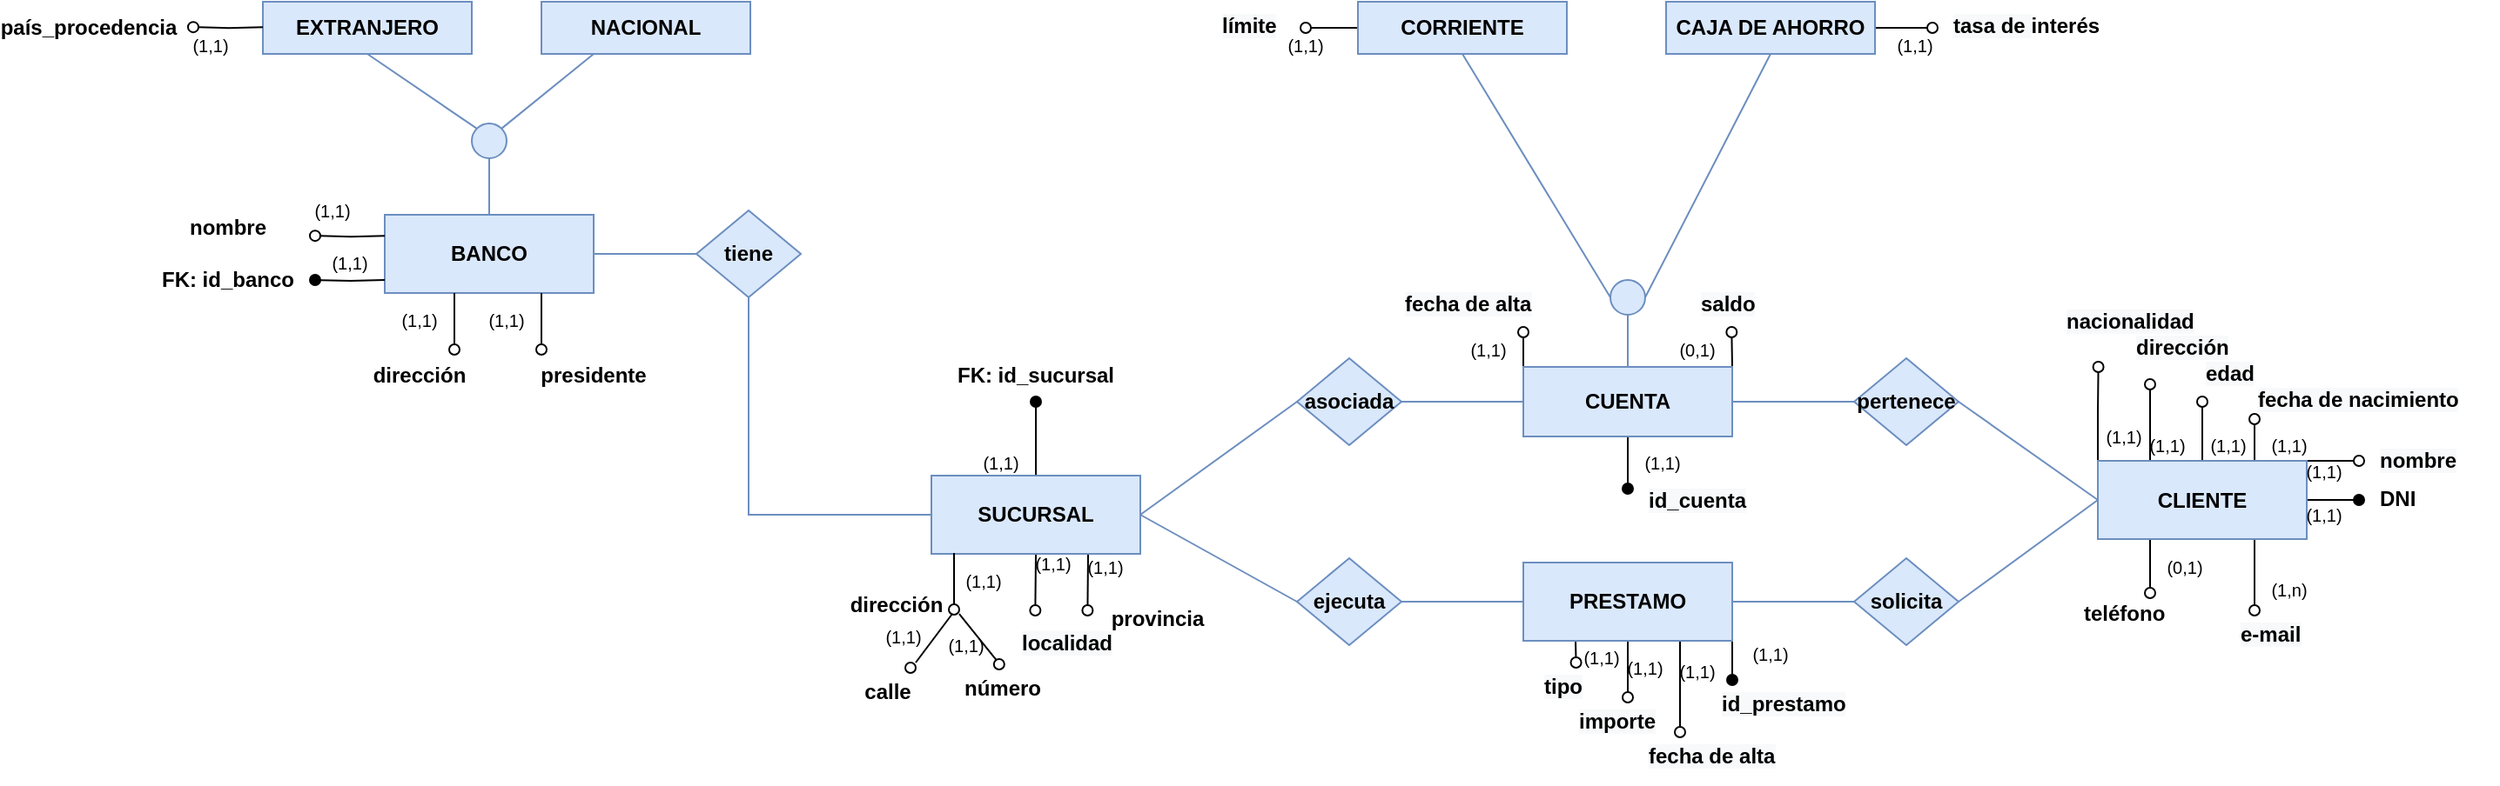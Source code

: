 <mxfile version="14.5.1" type="device"><diagram id="UfSAfStpVWaEOD5opw8B" name="Page-1"><mxGraphModel dx="2249" dy="822" grid="1" gridSize="10" guides="1" tooltips="1" connect="1" arrows="1" fold="1" page="1" pageScale="1" pageWidth="827" pageHeight="1169" math="0" shadow="0"><root><mxCell id="0"/><mxCell id="1" parent="0"/><mxCell id="qFgy7jbxZE0V923bIctI-115" style="edgeStyle=orthogonalEdgeStyle;rounded=0;orthogonalLoop=1;jettySize=auto;html=1;startArrow=none;startFill=0;endArrow=oval;endFill=1;" parent="1" source="qFgy7jbxZE0V923bIctI-2" edge="1"><mxGeometry relative="1" as="geometry"><mxPoint x="1220" y="576.5" as="targetPoint"/></mxGeometry></mxCell><mxCell id="qFgy7jbxZE0V923bIctI-117" style="edgeStyle=orthogonalEdgeStyle;rounded=0;orthogonalLoop=1;jettySize=auto;html=1;exitX=1;exitY=0;exitDx=0;exitDy=0;startArrow=none;startFill=0;endArrow=oval;endFill=0;" parent="1" source="qFgy7jbxZE0V923bIctI-2" edge="1"><mxGeometry relative="1" as="geometry"><mxPoint x="1220" y="554.143" as="targetPoint"/></mxGeometry></mxCell><mxCell id="qFgy7jbxZE0V923bIctI-119" style="edgeStyle=orthogonalEdgeStyle;rounded=0;orthogonalLoop=1;jettySize=auto;html=1;exitX=0.75;exitY=0;exitDx=0;exitDy=0;startArrow=none;startFill=0;endArrow=oval;endFill=0;" parent="1" source="qFgy7jbxZE0V923bIctI-2" edge="1"><mxGeometry relative="1" as="geometry"><mxPoint x="1160" y="530" as="targetPoint"/></mxGeometry></mxCell><mxCell id="qFgy7jbxZE0V923bIctI-120" style="edgeStyle=orthogonalEdgeStyle;rounded=0;orthogonalLoop=1;jettySize=auto;html=1;startArrow=none;startFill=0;endArrow=oval;endFill=0;" parent="1" source="qFgy7jbxZE0V923bIctI-2" edge="1"><mxGeometry relative="1" as="geometry"><mxPoint x="1130" y="520" as="targetPoint"/></mxGeometry></mxCell><mxCell id="qFgy7jbxZE0V923bIctI-121" style="edgeStyle=orthogonalEdgeStyle;rounded=0;orthogonalLoop=1;jettySize=auto;html=1;exitX=0.25;exitY=0;exitDx=0;exitDy=0;startArrow=none;startFill=0;endArrow=oval;endFill=0;" parent="1" source="qFgy7jbxZE0V923bIctI-2" edge="1"><mxGeometry relative="1" as="geometry"><mxPoint x="1100" y="510" as="targetPoint"/></mxGeometry></mxCell><mxCell id="qFgy7jbxZE0V923bIctI-122" style="edgeStyle=orthogonalEdgeStyle;rounded=0;orthogonalLoop=1;jettySize=auto;html=1;exitX=0;exitY=0;exitDx=0;exitDy=0;startArrow=none;startFill=0;endArrow=oval;endFill=0;" parent="1" source="qFgy7jbxZE0V923bIctI-2" edge="1"><mxGeometry relative="1" as="geometry"><mxPoint x="1070.286" y="500" as="targetPoint"/></mxGeometry></mxCell><mxCell id="qFgy7jbxZE0V923bIctI-123" style="edgeStyle=orthogonalEdgeStyle;rounded=0;orthogonalLoop=1;jettySize=auto;html=1;exitX=0.25;exitY=1;exitDx=0;exitDy=0;startArrow=none;startFill=0;endArrow=oval;endFill=0;" parent="1" source="qFgy7jbxZE0V923bIctI-2" edge="1"><mxGeometry relative="1" as="geometry"><mxPoint x="1100" y="630" as="targetPoint"/></mxGeometry></mxCell><mxCell id="qFgy7jbxZE0V923bIctI-129" style="edgeStyle=orthogonalEdgeStyle;rounded=0;orthogonalLoop=1;jettySize=auto;html=1;exitX=0.75;exitY=1;exitDx=0;exitDy=0;startArrow=none;startFill=0;endArrow=oval;endFill=0;" parent="1" source="qFgy7jbxZE0V923bIctI-2" edge="1"><mxGeometry relative="1" as="geometry"><mxPoint x="1160" y="640" as="targetPoint"/></mxGeometry></mxCell><mxCell id="qFgy7jbxZE0V923bIctI-2" value="CLIENTE" style="rounded=0;whiteSpace=wrap;html=1;fillColor=#dae8fc;strokeColor=#6c8ebf;fontStyle=1" parent="1" vertex="1"><mxGeometry x="1070" y="554" width="120" height="45" as="geometry"/></mxCell><mxCell id="qFgy7jbxZE0V923bIctI-19" style="edgeStyle=orthogonalEdgeStyle;rounded=0;orthogonalLoop=1;jettySize=auto;html=1;entryX=0;entryY=0.5;entryDx=0;entryDy=0;endArrow=none;endFill=0;fillColor=#dae8fc;strokeColor=#6c8ebf;fontStyle=1" parent="1" source="qFgy7jbxZE0V923bIctI-3" target="qFgy7jbxZE0V923bIctI-8" edge="1"><mxGeometry relative="1" as="geometry"/></mxCell><mxCell id="qFgy7jbxZE0V923bIctI-92" style="edgeStyle=orthogonalEdgeStyle;rounded=0;orthogonalLoop=1;jettySize=auto;html=1;startArrow=none;startFill=0;endArrow=oval;endFill=1;" parent="1" source="qFgy7jbxZE0V923bIctI-3" edge="1"><mxGeometry relative="1" as="geometry"><mxPoint x="800" y="570" as="targetPoint"/></mxGeometry></mxCell><mxCell id="qFgy7jbxZE0V923bIctI-95" style="edgeStyle=orthogonalEdgeStyle;rounded=0;orthogonalLoop=1;jettySize=auto;html=1;exitX=0;exitY=0;exitDx=0;exitDy=0;startArrow=none;startFill=0;endArrow=oval;endFill=0;" parent="1" source="qFgy7jbxZE0V923bIctI-3" edge="1"><mxGeometry relative="1" as="geometry"><mxPoint x="740" y="480" as="targetPoint"/></mxGeometry></mxCell><mxCell id="qFgy7jbxZE0V923bIctI-96" style="edgeStyle=orthogonalEdgeStyle;rounded=0;orthogonalLoop=1;jettySize=auto;html=1;exitX=1;exitY=0;exitDx=0;exitDy=0;startArrow=none;startFill=0;endArrow=oval;endFill=0;" parent="1" source="qFgy7jbxZE0V923bIctI-3" edge="1"><mxGeometry relative="1" as="geometry"><mxPoint x="859.667" y="480" as="targetPoint"/></mxGeometry></mxCell><mxCell id="qFgy7jbxZE0V923bIctI-3" value="CUENTA" style="rounded=0;whiteSpace=wrap;html=1;fillColor=#dae8fc;strokeColor=#6c8ebf;fontStyle=1" parent="1" vertex="1"><mxGeometry x="740" y="500" width="120" height="40" as="geometry"/></mxCell><mxCell id="qFgy7jbxZE0V923bIctI-21" style="edgeStyle=orthogonalEdgeStyle;rounded=0;orthogonalLoop=1;jettySize=auto;html=1;entryX=0;entryY=0.5;entryDx=0;entryDy=0;endArrow=none;endFill=0;fillColor=#dae8fc;strokeColor=#6c8ebf;fontStyle=1" parent="1" source="qFgy7jbxZE0V923bIctI-4" target="qFgy7jbxZE0V923bIctI-11" edge="1"><mxGeometry relative="1" as="geometry"/></mxCell><mxCell id="qFgy7jbxZE0V923bIctI-107" style="edgeStyle=orthogonalEdgeStyle;rounded=0;orthogonalLoop=1;jettySize=auto;html=1;startArrow=none;startFill=0;endArrow=oval;endFill=0;" parent="1" source="qFgy7jbxZE0V923bIctI-4" edge="1"><mxGeometry relative="1" as="geometry"><mxPoint x="800" y="690" as="targetPoint"/></mxGeometry></mxCell><mxCell id="qFgy7jbxZE0V923bIctI-108" style="edgeStyle=orthogonalEdgeStyle;rounded=0;orthogonalLoop=1;jettySize=auto;html=1;exitX=0.75;exitY=1;exitDx=0;exitDy=0;startArrow=none;startFill=0;endArrow=oval;endFill=0;" parent="1" source="qFgy7jbxZE0V923bIctI-4" edge="1"><mxGeometry relative="1" as="geometry"><mxPoint x="830" y="710" as="targetPoint"/></mxGeometry></mxCell><mxCell id="qFgy7jbxZE0V923bIctI-109" style="edgeStyle=orthogonalEdgeStyle;rounded=0;orthogonalLoop=1;jettySize=auto;html=1;exitX=0.25;exitY=1;exitDx=0;exitDy=0;startArrow=none;startFill=0;endArrow=oval;endFill=0;" parent="1" source="qFgy7jbxZE0V923bIctI-4" edge="1"><mxGeometry relative="1" as="geometry"><mxPoint x="770.286" y="670" as="targetPoint"/></mxGeometry></mxCell><mxCell id="qFgy7jbxZE0V923bIctI-113" style="edgeStyle=orthogonalEdgeStyle;rounded=0;orthogonalLoop=1;jettySize=auto;html=1;exitX=1;exitY=1;exitDx=0;exitDy=0;startArrow=none;startFill=0;endArrow=oval;endFill=1;" parent="1" source="qFgy7jbxZE0V923bIctI-4" edge="1"><mxGeometry relative="1" as="geometry"><mxPoint x="860" y="680" as="targetPoint"/></mxGeometry></mxCell><mxCell id="qFgy7jbxZE0V923bIctI-4" value="PRESTAMO" style="rounded=0;whiteSpace=wrap;html=1;fillColor=#dae8fc;strokeColor=#6c8ebf;fontStyle=1" parent="1" vertex="1"><mxGeometry x="740" y="612.5" width="120" height="45" as="geometry"/></mxCell><mxCell id="qFgy7jbxZE0V923bIctI-72" style="edgeStyle=orthogonalEdgeStyle;rounded=0;orthogonalLoop=1;jettySize=auto;html=1;startArrow=none;startFill=0;endArrow=oval;endFill=1;fontStyle=1" parent="1" source="qFgy7jbxZE0V923bIctI-5" edge="1"><mxGeometry relative="1" as="geometry"><mxPoint x="460" y="520" as="targetPoint"/></mxGeometry></mxCell><mxCell id="qFgy7jbxZE0V923bIctI-97" style="edgeStyle=orthogonalEdgeStyle;rounded=0;orthogonalLoop=1;jettySize=auto;html=1;exitX=0.75;exitY=1;exitDx=0;exitDy=0;entryX=0.097;entryY=0.333;entryDx=0;entryDy=0;entryPerimeter=0;startArrow=none;startFill=0;endArrow=oval;endFill=0;" parent="1" source="qFgy7jbxZE0V923bIctI-5" target="qFgy7jbxZE0V923bIctI-86" edge="1"><mxGeometry relative="1" as="geometry"/></mxCell><mxCell id="qFgy7jbxZE0V923bIctI-98" style="edgeStyle=orthogonalEdgeStyle;rounded=0;orthogonalLoop=1;jettySize=auto;html=1;exitX=0.5;exitY=1;exitDx=0;exitDy=0;startArrow=none;startFill=0;endArrow=oval;endFill=0;" parent="1" source="qFgy7jbxZE0V923bIctI-5" edge="1"><mxGeometry relative="1" as="geometry"><mxPoint x="459.667" y="640" as="targetPoint"/></mxGeometry></mxCell><mxCell id="qFgy7jbxZE0V923bIctI-5" value="SUCURSAL" style="rounded=0;whiteSpace=wrap;html=1;fillColor=#dae8fc;strokeColor=#6c8ebf;fontStyle=1" parent="1" vertex="1"><mxGeometry x="400" y="562.5" width="120" height="45" as="geometry"/></mxCell><mxCell id="qFgy7jbxZE0V923bIctI-41" style="edgeStyle=orthogonalEdgeStyle;rounded=0;orthogonalLoop=1;jettySize=auto;html=1;entryX=0;entryY=0.5;entryDx=0;entryDy=0;endArrow=none;endFill=0;fillColor=#dae8fc;strokeColor=#6c8ebf;fontStyle=1" parent="1" source="qFgy7jbxZE0V923bIctI-6" target="qFgy7jbxZE0V923bIctI-7" edge="1"><mxGeometry relative="1" as="geometry"><mxPoint x="281" y="745" as="targetPoint"/></mxGeometry></mxCell><mxCell id="qFgy7jbxZE0V923bIctI-6" value="BANCO" style="rounded=0;whiteSpace=wrap;html=1;fillColor=#dae8fc;strokeColor=#6c8ebf;fontStyle=1" parent="1" vertex="1"><mxGeometry x="86" y="412.5" width="120" height="45" as="geometry"/></mxCell><mxCell id="qFgy7jbxZE0V923bIctI-14" style="edgeStyle=orthogonalEdgeStyle;rounded=0;orthogonalLoop=1;jettySize=auto;html=1;entryX=0;entryY=0.5;entryDx=0;entryDy=0;endArrow=none;endFill=0;fillColor=#dae8fc;strokeColor=#6c8ebf;fontStyle=1;exitX=0.5;exitY=1;exitDx=0;exitDy=0;" parent="1" source="qFgy7jbxZE0V923bIctI-7" target="qFgy7jbxZE0V923bIctI-5" edge="1"><mxGeometry relative="1" as="geometry"/></mxCell><mxCell id="qFgy7jbxZE0V923bIctI-7" value="tiene" style="rhombus;whiteSpace=wrap;html=1;fillColor=#dae8fc;strokeColor=#6c8ebf;fontStyle=1" parent="1" vertex="1"><mxGeometry x="265" y="410" width="60" height="50" as="geometry"/></mxCell><mxCell id="qFgy7jbxZE0V923bIctI-8" value="pertenece" style="rhombus;whiteSpace=wrap;html=1;fillColor=#dae8fc;strokeColor=#6c8ebf;fontStyle=1" parent="1" vertex="1"><mxGeometry x="930" y="495" width="60" height="50" as="geometry"/></mxCell><mxCell id="qFgy7jbxZE0V923bIctI-18" style="edgeStyle=orthogonalEdgeStyle;rounded=0;orthogonalLoop=1;jettySize=auto;html=1;entryX=0;entryY=0.5;entryDx=0;entryDy=0;endArrow=none;endFill=0;fillColor=#dae8fc;strokeColor=#6c8ebf;fontStyle=1" parent="1" source="qFgy7jbxZE0V923bIctI-9" target="qFgy7jbxZE0V923bIctI-4" edge="1"><mxGeometry relative="1" as="geometry"/></mxCell><mxCell id="qFgy7jbxZE0V923bIctI-9" value="ejecuta" style="rhombus;whiteSpace=wrap;html=1;fillColor=#dae8fc;strokeColor=#6c8ebf;fontStyle=1" parent="1" vertex="1"><mxGeometry x="610" y="610" width="60" height="50" as="geometry"/></mxCell><mxCell id="qFgy7jbxZE0V923bIctI-17" style="edgeStyle=orthogonalEdgeStyle;rounded=0;orthogonalLoop=1;jettySize=auto;html=1;entryX=0;entryY=0.5;entryDx=0;entryDy=0;endArrow=none;endFill=0;fillColor=#dae8fc;strokeColor=#6c8ebf;fontStyle=1" parent="1" source="qFgy7jbxZE0V923bIctI-10" target="qFgy7jbxZE0V923bIctI-3" edge="1"><mxGeometry relative="1" as="geometry"/></mxCell><mxCell id="qFgy7jbxZE0V923bIctI-10" value="asociada" style="rhombus;whiteSpace=wrap;html=1;fillColor=#dae8fc;strokeColor=#6c8ebf;fontStyle=1" parent="1" vertex="1"><mxGeometry x="610" y="495" width="60" height="50" as="geometry"/></mxCell><mxCell id="qFgy7jbxZE0V923bIctI-11" value="solicita" style="rhombus;whiteSpace=wrap;html=1;fillColor=#dae8fc;strokeColor=#6c8ebf;fontStyle=1" parent="1" vertex="1"><mxGeometry x="930" y="610" width="60" height="50" as="geometry"/></mxCell><mxCell id="qFgy7jbxZE0V923bIctI-24" value="NACIONAL" style="rounded=0;whiteSpace=wrap;html=1;fillColor=#dae8fc;strokeColor=#6c8ebf;fontStyle=1" parent="1" vertex="1"><mxGeometry x="176" y="290" width="120" height="30" as="geometry"/></mxCell><mxCell id="qFgy7jbxZE0V923bIctI-25" value="EXTRANJERO" style="rounded=0;whiteSpace=wrap;html=1;fillColor=#dae8fc;strokeColor=#6c8ebf;fontStyle=1" parent="1" vertex="1"><mxGeometry x="16" y="290" width="120" height="30" as="geometry"/></mxCell><mxCell id="qFgy7jbxZE0V923bIctI-104" style="edgeStyle=orthogonalEdgeStyle;rounded=0;orthogonalLoop=1;jettySize=auto;html=1;startArrow=none;startFill=0;endArrow=oval;endFill=0;" parent="1" source="qFgy7jbxZE0V923bIctI-30" edge="1"><mxGeometry relative="1" as="geometry"><mxPoint x="615" y="305" as="targetPoint"/></mxGeometry></mxCell><mxCell id="qFgy7jbxZE0V923bIctI-30" value="CORRIENTE" style="whiteSpace=wrap;html=1;rounded=0;fillColor=#dae8fc;strokeColor=#6c8ebf;fontStyle=1" parent="1" vertex="1"><mxGeometry x="645" y="290" width="120" height="30" as="geometry"/></mxCell><mxCell id="qFgy7jbxZE0V923bIctI-103" style="edgeStyle=orthogonalEdgeStyle;rounded=0;orthogonalLoop=1;jettySize=auto;html=1;startArrow=none;startFill=0;endArrow=oval;endFill=0;" parent="1" source="qFgy7jbxZE0V923bIctI-32" edge="1"><mxGeometry relative="1" as="geometry"><mxPoint x="975" y="305" as="targetPoint"/></mxGeometry></mxCell><mxCell id="qFgy7jbxZE0V923bIctI-32" value="CAJA DE AHORRO" style="whiteSpace=wrap;html=1;rounded=0;fillColor=#dae8fc;strokeColor=#6c8ebf;fontStyle=1" parent="1" vertex="1"><mxGeometry x="822" y="290" width="120" height="30" as="geometry"/></mxCell><mxCell id="qFgy7jbxZE0V923bIctI-42" style="edgeStyle=orthogonalEdgeStyle;rounded=0;orthogonalLoop=1;jettySize=auto;html=1;entryX=0.5;entryY=0;entryDx=0;entryDy=0;endArrow=none;endFill=0;fillColor=#dae8fc;strokeColor=#6c8ebf;fontStyle=1" parent="1" source="qFgy7jbxZE0V923bIctI-35" target="qFgy7jbxZE0V923bIctI-6" edge="1"><mxGeometry relative="1" as="geometry"/></mxCell><mxCell id="qFgy7jbxZE0V923bIctI-35" value="" style="ellipse;whiteSpace=wrap;html=1;aspect=fixed;fillColor=#dae8fc;strokeColor=#6c8ebf;fontStyle=1" parent="1" vertex="1"><mxGeometry x="136" y="360" width="20" height="20" as="geometry"/></mxCell><mxCell id="qFgy7jbxZE0V923bIctI-37" value="" style="endArrow=none;html=1;rounded=0;entryX=0.5;entryY=1;entryDx=0;entryDy=0;exitX=0;exitY=0;exitDx=0;exitDy=0;fillColor=#dae8fc;strokeColor=#6c8ebf;fontStyle=1;startArrow=none;startFill=0;" parent="1" source="qFgy7jbxZE0V923bIctI-35" target="qFgy7jbxZE0V923bIctI-25" edge="1"><mxGeometry width="50" height="50" relative="1" as="geometry"><mxPoint x="136" y="360" as="sourcePoint"/><mxPoint x="16" y="327.5" as="targetPoint"/></mxGeometry></mxCell><mxCell id="qFgy7jbxZE0V923bIctI-38" value="" style="endArrow=none;html=1;rounded=0;exitX=1;exitY=0;exitDx=0;exitDy=0;entryX=0.25;entryY=1;entryDx=0;entryDy=0;fillColor=#dae8fc;strokeColor=#6c8ebf;fontStyle=1" parent="1" source="qFgy7jbxZE0V923bIctI-35" target="qFgy7jbxZE0V923bIctI-24" edge="1"><mxGeometry width="50" height="50" relative="1" as="geometry"><mxPoint x="-96.929" y="259.571" as="sourcePoint"/><mxPoint x="6" y="320" as="targetPoint"/></mxGeometry></mxCell><mxCell id="qFgy7jbxZE0V923bIctI-43" value="" style="endArrow=none;html=1;rounded=0;exitX=1;exitY=0.5;exitDx=0;exitDy=0;entryX=0;entryY=0.5;entryDx=0;entryDy=0;fillColor=#dae8fc;strokeColor=#6c8ebf;fontStyle=1" parent="1" source="qFgy7jbxZE0V923bIctI-5" target="qFgy7jbxZE0V923bIctI-10" edge="1"><mxGeometry width="50" height="50" relative="1" as="geometry"><mxPoint x="610" y="500" as="sourcePoint"/><mxPoint x="660" y="450" as="targetPoint"/></mxGeometry></mxCell><mxCell id="qFgy7jbxZE0V923bIctI-44" value="" style="endArrow=none;html=1;rounded=0;entryX=0;entryY=0.5;entryDx=0;entryDy=0;exitX=1;exitY=0.5;exitDx=0;exitDy=0;fillColor=#dae8fc;strokeColor=#6c8ebf;fontStyle=1" parent="1" source="qFgy7jbxZE0V923bIctI-5" target="qFgy7jbxZE0V923bIctI-9" edge="1"><mxGeometry width="50" height="50" relative="1" as="geometry"><mxPoint x="540" y="600" as="sourcePoint"/><mxPoint x="660" y="450" as="targetPoint"/></mxGeometry></mxCell><mxCell id="qFgy7jbxZE0V923bIctI-46" style="edgeStyle=orthogonalEdgeStyle;rounded=0;orthogonalLoop=1;jettySize=auto;html=1;entryX=0.5;entryY=0;entryDx=0;entryDy=0;endArrow=none;endFill=0;fillColor=#dae8fc;strokeColor=#6c8ebf;fontStyle=1" parent="1" source="qFgy7jbxZE0V923bIctI-45" target="qFgy7jbxZE0V923bIctI-3" edge="1"><mxGeometry relative="1" as="geometry"/></mxCell><mxCell id="qFgy7jbxZE0V923bIctI-45" value="" style="ellipse;whiteSpace=wrap;html=1;aspect=fixed;fillColor=#dae8fc;strokeColor=#6c8ebf;fontStyle=1" parent="1" vertex="1"><mxGeometry x="790" y="450" width="20" height="20" as="geometry"/></mxCell><mxCell id="qFgy7jbxZE0V923bIctI-47" value="" style="endArrow=none;html=1;rounded=0;entryX=0.5;entryY=1;entryDx=0;entryDy=0;exitX=0;exitY=0.5;exitDx=0;exitDy=0;fillColor=#dae8fc;strokeColor=#6c8ebf;fontStyle=1" parent="1" source="qFgy7jbxZE0V923bIctI-45" target="qFgy7jbxZE0V923bIctI-30" edge="1"><mxGeometry width="50" height="50" relative="1" as="geometry"><mxPoint x="732.929" y="509.999" as="sourcePoint"/><mxPoint x="650" y="437.07" as="targetPoint"/></mxGeometry></mxCell><mxCell id="qFgy7jbxZE0V923bIctI-48" value="" style="endArrow=none;html=1;rounded=0;entryX=0.5;entryY=1;entryDx=0;entryDy=0;exitX=1;exitY=0.5;exitDx=0;exitDy=0;fillColor=#dae8fc;strokeColor=#6c8ebf;fontStyle=1" parent="1" source="qFgy7jbxZE0V923bIctI-45" target="qFgy7jbxZE0V923bIctI-32" edge="1"><mxGeometry width="50" height="50" relative="1" as="geometry"><mxPoint x="590" y="500" as="sourcePoint"/><mxPoint x="640" y="450" as="targetPoint"/></mxGeometry></mxCell><mxCell id="qFgy7jbxZE0V923bIctI-49" value="" style="endArrow=none;html=1;rounded=0;exitX=1;exitY=0.5;exitDx=0;exitDy=0;entryX=0;entryY=0.5;entryDx=0;entryDy=0;fillColor=#dae8fc;strokeColor=#6c8ebf;fontStyle=1" parent="1" source="qFgy7jbxZE0V923bIctI-8" target="qFgy7jbxZE0V923bIctI-2" edge="1"><mxGeometry width="50" height="50" relative="1" as="geometry"><mxPoint x="530" y="595" as="sourcePoint"/><mxPoint x="620" y="530" as="targetPoint"/></mxGeometry></mxCell><mxCell id="qFgy7jbxZE0V923bIctI-50" value="" style="endArrow=none;html=1;rounded=0;entryX=0;entryY=0.5;entryDx=0;entryDy=0;exitX=1;exitY=0.5;exitDx=0;exitDy=0;fillColor=#dae8fc;strokeColor=#6c8ebf;fontStyle=1" parent="1" source="qFgy7jbxZE0V923bIctI-11" target="qFgy7jbxZE0V923bIctI-2" edge="1"><mxGeometry width="50" height="50" relative="1" as="geometry"><mxPoint x="530" y="595" as="sourcePoint"/><mxPoint x="620" y="645" as="targetPoint"/></mxGeometry></mxCell><mxCell id="qFgy7jbxZE0V923bIctI-53" value="FK: id_banco" style="text;html=1;strokeColor=none;fillColor=none;align=center;verticalAlign=middle;whiteSpace=wrap;rounded=0;fontStyle=1" parent="1" vertex="1"><mxGeometry x="-54" y="435" width="100" height="30" as="geometry"/></mxCell><mxCell id="qFgy7jbxZE0V923bIctI-60" style="edgeStyle=orthogonalEdgeStyle;rounded=0;orthogonalLoop=1;jettySize=auto;html=1;startArrow=none;startFill=0;endArrow=oval;endFill=0;exitX=0.75;exitY=1;exitDx=0;exitDy=0;fontStyle=1" parent="1" source="qFgy7jbxZE0V923bIctI-6" edge="1"><mxGeometry relative="1" as="geometry"><mxPoint x="176" y="490" as="targetPoint"/><mxPoint x="116" y="470" as="sourcePoint"/></mxGeometry></mxCell><mxCell id="qFgy7jbxZE0V923bIctI-61" style="edgeStyle=orthogonalEdgeStyle;rounded=0;orthogonalLoop=1;jettySize=auto;html=1;startArrow=none;startFill=0;endArrow=oval;endFill=0;exitX=0.75;exitY=1;exitDx=0;exitDy=0;fontStyle=1" parent="1" edge="1"><mxGeometry relative="1" as="geometry"><mxPoint x="126" y="490" as="targetPoint"/><mxPoint x="126.0" y="457.5" as="sourcePoint"/></mxGeometry></mxCell><mxCell id="qFgy7jbxZE0V923bIctI-63" style="edgeStyle=orthogonalEdgeStyle;rounded=0;orthogonalLoop=1;jettySize=auto;html=1;startArrow=none;startFill=0;endArrow=oval;endFill=1;fontStyle=1" parent="1" edge="1"><mxGeometry relative="1" as="geometry"><mxPoint x="46" y="450" as="targetPoint"/><mxPoint x="86" y="450" as="sourcePoint"/></mxGeometry></mxCell><mxCell id="qFgy7jbxZE0V923bIctI-64" style="edgeStyle=orthogonalEdgeStyle;rounded=0;orthogonalLoop=1;jettySize=auto;html=1;startArrow=none;startFill=0;endArrow=oval;endFill=0;fontStyle=1" parent="1" edge="1"><mxGeometry relative="1" as="geometry"><mxPoint x="46.0" y="424.58" as="targetPoint"/><mxPoint x="86" y="424.58" as="sourcePoint"/></mxGeometry></mxCell><mxCell id="qFgy7jbxZE0V923bIctI-65" value="nombre" style="text;html=1;strokeColor=none;fillColor=none;align=center;verticalAlign=middle;whiteSpace=wrap;rounded=0;fontStyle=1" parent="1" vertex="1"><mxGeometry x="-54" y="405" width="100" height="30" as="geometry"/></mxCell><mxCell id="qFgy7jbxZE0V923bIctI-66" value="dirección" style="text;html=1;strokeColor=none;fillColor=none;align=center;verticalAlign=middle;whiteSpace=wrap;rounded=0;fontStyle=1" parent="1" vertex="1"><mxGeometry x="56" y="490" width="100" height="30" as="geometry"/></mxCell><mxCell id="qFgy7jbxZE0V923bIctI-67" value="presidente" style="text;html=1;strokeColor=none;fillColor=none;align=center;verticalAlign=middle;whiteSpace=wrap;rounded=0;fontStyle=1" parent="1" vertex="1"><mxGeometry x="156" y="490" width="100" height="30" as="geometry"/></mxCell><mxCell id="qFgy7jbxZE0V923bIctI-68" style="edgeStyle=orthogonalEdgeStyle;rounded=0;orthogonalLoop=1;jettySize=auto;html=1;startArrow=none;startFill=0;endArrow=oval;endFill=0;fontStyle=1" parent="1" edge="1"><mxGeometry relative="1" as="geometry"><mxPoint x="-24.0" y="304.58" as="targetPoint"/><mxPoint x="16.0" y="304.58" as="sourcePoint"/></mxGeometry></mxCell><mxCell id="qFgy7jbxZE0V923bIctI-69" value="país_procedencia" style="text;html=1;strokeColor=none;fillColor=none;align=center;verticalAlign=middle;whiteSpace=wrap;rounded=0;fontStyle=1" parent="1" vertex="1"><mxGeometry x="-134" y="290" width="100" height="30" as="geometry"/></mxCell><mxCell id="qFgy7jbxZE0V923bIctI-70" style="edgeStyle=orthogonalEdgeStyle;rounded=0;orthogonalLoop=1;jettySize=auto;html=1;startArrow=none;startFill=0;endArrow=oval;endFill=0;exitX=0.75;exitY=1;exitDx=0;exitDy=0;fontStyle=1" parent="1" edge="1"><mxGeometry relative="1" as="geometry"><mxPoint x="413.0" y="639.5" as="targetPoint"/><mxPoint x="413.0" y="607" as="sourcePoint"/></mxGeometry></mxCell><mxCell id="qFgy7jbxZE0V923bIctI-73" value="FK: id_sucursal" style="text;html=1;strokeColor=none;fillColor=none;align=center;verticalAlign=middle;whiteSpace=wrap;rounded=0;fontStyle=1" parent="1" vertex="1"><mxGeometry x="410" y="490" width="100" height="30" as="geometry"/></mxCell><mxCell id="qFgy7jbxZE0V923bIctI-74" value="dirección" style="text;html=1;strokeColor=none;fillColor=none;align=center;verticalAlign=middle;whiteSpace=wrap;rounded=0;fontStyle=1" parent="1" vertex="1"><mxGeometry x="330" y="622" width="100" height="30" as="geometry"/></mxCell><mxCell id="qFgy7jbxZE0V923bIctI-76" style="edgeStyle=orthogonalEdgeStyle;rounded=0;orthogonalLoop=1;jettySize=auto;html=1;startArrow=none;startFill=0;endArrow=oval;endFill=0;fontStyle=1" parent="1" edge="1"><mxGeometry relative="1" as="geometry"><mxPoint x="388" y="673" as="targetPoint"/><mxPoint x="388" y="676" as="sourcePoint"/></mxGeometry></mxCell><mxCell id="qFgy7jbxZE0V923bIctI-80" value="" style="endArrow=none;html=1;rounded=0;exitX=0;exitY=0;exitDx=0;exitDy=0;fontStyle=1" parent="1" source="qFgy7jbxZE0V923bIctI-84" edge="1"><mxGeometry width="50" height="50" relative="1" as="geometry"><mxPoint x="390" y="662" as="sourcePoint"/><mxPoint x="412" y="642" as="targetPoint"/></mxGeometry></mxCell><mxCell id="qFgy7jbxZE0V923bIctI-81" style="edgeStyle=orthogonalEdgeStyle;rounded=0;orthogonalLoop=1;jettySize=auto;html=1;startArrow=none;startFill=0;endArrow=oval;endFill=0;fontStyle=1" parent="1" edge="1"><mxGeometry relative="1" as="geometry"><mxPoint x="438.9" y="671" as="targetPoint"/><mxPoint x="438.9" y="674" as="sourcePoint"/></mxGeometry></mxCell><mxCell id="qFgy7jbxZE0V923bIctI-82" value="" style="endArrow=none;html=1;rounded=0;exitX=0.484;exitY=-0.009;exitDx=0;exitDy=0;exitPerimeter=0;fontStyle=1" parent="1" edge="1"><mxGeometry width="50" height="50" relative="1" as="geometry"><mxPoint x="437.4" y="668.73" as="sourcePoint"/><mxPoint x="416" y="642" as="targetPoint"/></mxGeometry></mxCell><mxCell id="qFgy7jbxZE0V923bIctI-83" value="calle" style="text;html=1;strokeColor=none;fillColor=none;align=center;verticalAlign=middle;whiteSpace=wrap;rounded=0;fontStyle=1" parent="1" vertex="1"><mxGeometry x="325" y="672" width="100" height="30" as="geometry"/></mxCell><mxCell id="qFgy7jbxZE0V923bIctI-84" value="número" style="text;html=1;strokeColor=none;fillColor=none;align=center;verticalAlign=middle;whiteSpace=wrap;rounded=0;fontStyle=1" parent="1" vertex="1"><mxGeometry x="391" y="670" width="100" height="30" as="geometry"/></mxCell><mxCell id="qFgy7jbxZE0V923bIctI-86" value="provincia" style="text;html=1;strokeColor=none;fillColor=none;align=center;verticalAlign=middle;whiteSpace=wrap;rounded=0;fontStyle=1" parent="1" vertex="1"><mxGeometry x="480" y="630" width="100" height="30" as="geometry"/></mxCell><mxCell id="qFgy7jbxZE0V923bIctI-89" value="&lt;span style=&quot;color: rgb(0, 0, 0); font-family: helvetica; font-size: 12px; font-style: normal; letter-spacing: normal; text-align: center; text-indent: 0px; text-transform: none; word-spacing: 0px; background-color: rgb(248, 249, 250); display: inline; float: none;&quot;&gt;localidad&lt;/span&gt;" style="text;whiteSpace=wrap;html=1;fontStyle=1" parent="1" vertex="1"><mxGeometry x="450" y="645" width="70" height="30" as="geometry"/></mxCell><mxCell id="qFgy7jbxZE0V923bIctI-93" value="&lt;span style=&quot;color: rgb(0 , 0 , 0) ; font-family: &amp;#34;helvetica&amp;#34; ; font-size: 12px ; font-style: normal ; letter-spacing: normal ; text-align: center ; text-indent: 0px ; text-transform: none ; word-spacing: 0px ; background-color: rgb(248 , 249 , 250) ; display: inline ; float: none&quot;&gt;&lt;b&gt;id_cuenta&lt;/b&gt;&lt;/span&gt;" style="text;whiteSpace=wrap;html=1;" parent="1" vertex="1"><mxGeometry x="810" y="562.5" width="70" height="30" as="geometry"/></mxCell><mxCell id="qFgy7jbxZE0V923bIctI-101" value="&lt;span style=&quot;color: rgb(0 , 0 , 0) ; font-family: &amp;#34;helvetica&amp;#34; ; font-size: 12px ; font-style: normal ; letter-spacing: normal ; text-align: center ; text-indent: 0px ; text-transform: none ; word-spacing: 0px ; background-color: rgb(248 , 249 , 250) ; display: inline ; float: none&quot;&gt;&lt;b&gt;saldo&lt;/b&gt;&lt;/span&gt;" style="text;whiteSpace=wrap;html=1;" parent="1" vertex="1"><mxGeometry x="840" y="450" width="70" height="30" as="geometry"/></mxCell><mxCell id="qFgy7jbxZE0V923bIctI-102" value="&lt;span style=&quot;color: rgb(0 , 0 , 0) ; font-family: &amp;#34;helvetica&amp;#34; ; font-size: 12px ; font-style: normal ; letter-spacing: normal ; text-align: center ; text-indent: 0px ; text-transform: none ; word-spacing: 0px ; background-color: rgb(248 , 249 , 250) ; display: inline ; float: none&quot;&gt;&lt;b&gt;fecha de alta&lt;/b&gt;&lt;/span&gt;" style="text;whiteSpace=wrap;html=1;" parent="1" vertex="1"><mxGeometry x="670" y="450" width="90" height="30" as="geometry"/></mxCell><mxCell id="qFgy7jbxZE0V923bIctI-105" value="&lt;span style=&quot;color: rgb(0 , 0 , 0) ; font-family: &amp;#34;helvetica&amp;#34; ; font-size: 12px ; font-style: normal ; letter-spacing: normal ; text-align: center ; text-indent: 0px ; text-transform: none ; word-spacing: 0px ; background-color: rgb(248 , 249 , 250) ; display: inline ; float: none&quot;&gt;&lt;b&gt;límite&lt;/b&gt;&lt;/span&gt;" style="text;whiteSpace=wrap;html=1;" parent="1" vertex="1"><mxGeometry x="565" y="290" width="70" height="30" as="geometry"/></mxCell><mxCell id="qFgy7jbxZE0V923bIctI-106" value="&lt;span style=&quot;color: rgb(0 , 0 , 0) ; font-family: &amp;#34;helvetica&amp;#34; ; font-size: 12px ; font-style: normal ; letter-spacing: normal ; text-align: center ; text-indent: 0px ; text-transform: none ; word-spacing: 0px ; background-color: rgb(248 , 249 , 250) ; display: inline ; float: none&quot;&gt;&lt;b&gt;tasa de&amp;nbsp;&lt;/b&gt;&lt;/span&gt;&lt;font face=&quot;helvetica&quot;&gt;&lt;b&gt;interés&lt;/b&gt;&lt;/font&gt;" style="text;whiteSpace=wrap;html=1;" parent="1" vertex="1"><mxGeometry x="985" y="290" width="90" height="30" as="geometry"/></mxCell><mxCell id="qFgy7jbxZE0V923bIctI-110" value="&lt;span style=&quot;color: rgb(0 , 0 , 0) ; font-family: &amp;#34;helvetica&amp;#34; ; font-size: 12px ; font-style: normal ; letter-spacing: normal ; text-align: center ; text-indent: 0px ; text-transform: none ; word-spacing: 0px ; background-color: rgb(248 , 249 , 250) ; display: inline ; float: none&quot;&gt;&lt;b&gt;tipo&lt;/b&gt;&lt;/span&gt;" style="text;whiteSpace=wrap;html=1;" parent="1" vertex="1"><mxGeometry x="750" y="670" width="70" height="30" as="geometry"/></mxCell><mxCell id="qFgy7jbxZE0V923bIctI-111" value="&lt;span style=&quot;color: rgb(0 , 0 , 0) ; font-family: &amp;#34;helvetica&amp;#34; ; font-size: 12px ; font-style: normal ; letter-spacing: normal ; text-align: center ; text-indent: 0px ; text-transform: none ; word-spacing: 0px ; background-color: rgb(248 , 249 , 250) ; display: inline ; float: none&quot;&gt;&lt;b&gt;importe&lt;/b&gt;&lt;/span&gt;" style="text;whiteSpace=wrap;html=1;" parent="1" vertex="1"><mxGeometry x="770" y="690" width="70" height="30" as="geometry"/></mxCell><mxCell id="qFgy7jbxZE0V923bIctI-112" value="&lt;span style=&quot;color: rgb(0 , 0 , 0) ; font-family: &amp;#34;helvetica&amp;#34; ; font-size: 12px ; font-style: normal ; letter-spacing: normal ; text-align: center ; text-indent: 0px ; text-transform: none ; word-spacing: 0px ; background-color: rgb(248 , 249 , 250) ; display: inline ; float: none&quot;&gt;&lt;b&gt;fecha de alta&lt;/b&gt;&lt;/span&gt;" style="text;whiteSpace=wrap;html=1;" parent="1" vertex="1"><mxGeometry x="810" y="710" width="80" height="30" as="geometry"/></mxCell><mxCell id="qFgy7jbxZE0V923bIctI-114" value="&lt;span style=&quot;color: rgb(0 , 0 , 0) ; font-family: &amp;#34;helvetica&amp;#34; ; font-size: 12px ; font-style: normal ; letter-spacing: normal ; text-align: center ; text-indent: 0px ; text-transform: none ; word-spacing: 0px ; background-color: rgb(248 , 249 , 250) ; display: inline ; float: none&quot;&gt;&lt;b&gt;id_prestamo&lt;/b&gt;&lt;/span&gt;" style="text;whiteSpace=wrap;html=1;" parent="1" vertex="1"><mxGeometry x="852" y="680" width="70" height="30" as="geometry"/></mxCell><mxCell id="qFgy7jbxZE0V923bIctI-116" value="&lt;div style=&quot;text-align: center&quot;&gt;&lt;span&gt;&lt;font face=&quot;helvetica&quot;&gt;&lt;b&gt;DNI&lt;/b&gt;&lt;/font&gt;&lt;/span&gt;&lt;/div&gt;" style="text;whiteSpace=wrap;html=1;" parent="1" vertex="1"><mxGeometry x="1230" y="562" width="70" height="30" as="geometry"/></mxCell><mxCell id="qFgy7jbxZE0V923bIctI-118" value="&lt;span style=&quot;color: rgb(0 , 0 , 0) ; font-family: &amp;#34;helvetica&amp;#34; ; font-size: 12px ; font-style: normal ; letter-spacing: normal ; text-align: center ; text-indent: 0px ; text-transform: none ; word-spacing: 0px ; background-color: rgb(248 , 249 , 250) ; display: inline ; float: none&quot;&gt;&lt;b&gt;nombre&lt;/b&gt;&lt;/span&gt;" style="text;whiteSpace=wrap;html=1;" parent="1" vertex="1"><mxGeometry x="1230" y="540" width="70" height="30" as="geometry"/></mxCell><mxCell id="qFgy7jbxZE0V923bIctI-124" value="&lt;span style=&quot;color: rgb(0 , 0 , 0) ; font-family: &amp;#34;helvetica&amp;#34; ; font-size: 12px ; font-style: normal ; letter-spacing: normal ; text-align: center ; text-indent: 0px ; text-transform: none ; word-spacing: 0px ; background-color: rgb(248 , 249 , 250) ; display: inline ; float: none&quot;&gt;&lt;b&gt;fecha de nacimiento&lt;/b&gt;&lt;/span&gt;" style="text;whiteSpace=wrap;html=1;" parent="1" vertex="1"><mxGeometry x="1160" y="505" width="120" height="30" as="geometry"/></mxCell><mxCell id="qFgy7jbxZE0V923bIctI-125" value="&lt;span style=&quot;color: rgb(0 , 0 , 0) ; font-family: &amp;#34;helvetica&amp;#34; ; font-size: 12px ; font-style: normal ; letter-spacing: normal ; text-align: center ; text-indent: 0px ; text-transform: none ; word-spacing: 0px ; background-color: rgb(248 , 249 , 250) ; display: inline ; float: none&quot;&gt;&lt;b&gt;edad&lt;/b&gt;&lt;/span&gt;" style="text;whiteSpace=wrap;html=1;" parent="1" vertex="1"><mxGeometry x="1130" y="490" width="70" height="30" as="geometry"/></mxCell><mxCell id="qFgy7jbxZE0V923bIctI-126" value="&lt;span style=&quot;color: rgb(0 , 0 , 0) ; font-family: &amp;#34;helvetica&amp;#34; ; font-size: 12px ; font-style: normal ; letter-spacing: normal ; text-align: center ; text-indent: 0px ; text-transform: none ; word-spacing: 0px ; background-color: rgb(248 , 249 , 250) ; display: inline ; float: none&quot;&gt;&lt;b&gt;dirección&lt;/b&gt;&lt;/span&gt;" style="text;whiteSpace=wrap;html=1;" parent="1" vertex="1"><mxGeometry x="1090" y="475" width="70" height="30" as="geometry"/></mxCell><mxCell id="qFgy7jbxZE0V923bIctI-127" value="&lt;span style=&quot;color: rgb(0 , 0 , 0) ; font-family: &amp;#34;helvetica&amp;#34; ; font-size: 12px ; font-style: normal ; letter-spacing: normal ; text-align: center ; text-indent: 0px ; text-transform: none ; word-spacing: 0px ; background-color: rgb(248 , 249 , 250) ; display: inline ; float: none&quot;&gt;&lt;b&gt;nacionalidad&lt;/b&gt;&lt;/span&gt;" style="text;whiteSpace=wrap;html=1;" parent="1" vertex="1"><mxGeometry x="1050" y="460" width="70" height="30" as="geometry"/></mxCell><mxCell id="qFgy7jbxZE0V923bIctI-128" value="&lt;div style=&quot;text-align: center&quot;&gt;&lt;span&gt;&lt;font face=&quot;helvetica&quot;&gt;&lt;b&gt;teléfono&lt;/b&gt;&lt;/font&gt;&lt;/span&gt;&lt;/div&gt;" style="text;whiteSpace=wrap;html=1;" parent="1" vertex="1"><mxGeometry x="1060" y="627.5" width="70" height="30" as="geometry"/></mxCell><mxCell id="qFgy7jbxZE0V923bIctI-130" value="&lt;span style=&quot;color: rgb(0 , 0 , 0) ; font-family: &amp;#34;helvetica&amp;#34; ; font-size: 12px ; font-style: normal ; letter-spacing: normal ; text-align: center ; text-indent: 0px ; text-transform: none ; word-spacing: 0px ; background-color: rgb(248 , 249 , 250) ; display: inline ; float: none&quot;&gt;&lt;b&gt;e-mail&lt;/b&gt;&lt;/span&gt;" style="text;whiteSpace=wrap;html=1;" parent="1" vertex="1"><mxGeometry x="1150" y="640" width="70" height="30" as="geometry"/></mxCell><mxCell id="qFgy7jbxZE0V923bIctI-131" value="&lt;font style=&quot;font-size: 10px&quot;&gt;(1,n)&lt;/font&gt;" style="text;html=1;strokeColor=none;fillColor=none;align=center;verticalAlign=middle;whiteSpace=wrap;rounded=0;" parent="1" vertex="1"><mxGeometry x="1150" y="612.5" width="60" height="30" as="geometry"/></mxCell><mxCell id="qFgy7jbxZE0V923bIctI-132" value="&lt;font style=&quot;font-size: 10px&quot;&gt;(0,1)&lt;/font&gt;" style="text;html=1;strokeColor=none;fillColor=none;align=center;verticalAlign=middle;whiteSpace=wrap;rounded=0;" parent="1" vertex="1"><mxGeometry x="1090" y="600" width="60" height="30" as="geometry"/></mxCell><mxCell id="qFgy7jbxZE0V923bIctI-133" value="&lt;font style=&quot;font-size: 10px&quot;&gt;(1,1)&lt;/font&gt;" style="text;html=1;strokeColor=none;fillColor=none;align=center;verticalAlign=middle;whiteSpace=wrap;rounded=0;" parent="1" vertex="1"><mxGeometry x="1055" y="525" width="60" height="30" as="geometry"/></mxCell><mxCell id="qFgy7jbxZE0V923bIctI-135" value="&lt;font style=&quot;font-size: 10px&quot;&gt;(1,1)&lt;/font&gt;" style="text;html=1;strokeColor=none;fillColor=none;align=center;verticalAlign=middle;whiteSpace=wrap;rounded=0;" parent="1" vertex="1"><mxGeometry x="1080" y="530" width="60" height="30" as="geometry"/></mxCell><mxCell id="qFgy7jbxZE0V923bIctI-136" value="&lt;font style=&quot;font-size: 10px&quot;&gt;(1,1)&lt;/font&gt;" style="text;html=1;strokeColor=none;fillColor=none;align=center;verticalAlign=middle;whiteSpace=wrap;rounded=0;" parent="1" vertex="1"><mxGeometry x="1150" y="530" width="60" height="30" as="geometry"/></mxCell><mxCell id="qFgy7jbxZE0V923bIctI-139" value="&lt;font style=&quot;font-size: 10px&quot;&gt;(1,1)&lt;/font&gt;" style="text;html=1;strokeColor=none;fillColor=none;align=center;verticalAlign=middle;whiteSpace=wrap;rounded=0;" parent="1" vertex="1"><mxGeometry x="1115" y="530" width="60" height="30" as="geometry"/></mxCell><mxCell id="qFgy7jbxZE0V923bIctI-140" value="&lt;font style=&quot;font-size: 10px&quot;&gt;(1,1)&lt;/font&gt;" style="text;html=1;strokeColor=none;fillColor=none;align=center;verticalAlign=middle;whiteSpace=wrap;rounded=0;" parent="1" vertex="1"><mxGeometry x="1170" y="570" width="60" height="30" as="geometry"/></mxCell><mxCell id="qFgy7jbxZE0V923bIctI-141" value="&lt;font style=&quot;font-size: 10px&quot;&gt;(1,1)&lt;/font&gt;" style="text;html=1;strokeColor=none;fillColor=none;align=center;verticalAlign=middle;whiteSpace=wrap;rounded=0;" parent="1" vertex="1"><mxGeometry x="1170" y="545" width="60" height="30" as="geometry"/></mxCell><mxCell id="qFgy7jbxZE0V923bIctI-142" value="&lt;font style=&quot;font-size: 10px&quot;&gt;(1,1)&lt;/font&gt;" style="text;html=1;strokeColor=none;fillColor=none;align=center;verticalAlign=middle;whiteSpace=wrap;rounded=0;" parent="1" vertex="1"><mxGeometry x="852" y="650" width="60" height="30" as="geometry"/></mxCell><mxCell id="qFgy7jbxZE0V923bIctI-145" value="&lt;font style=&quot;font-size: 10px&quot;&gt;(1,1)&lt;/font&gt;" style="text;html=1;strokeColor=none;fillColor=none;align=center;verticalAlign=middle;whiteSpace=wrap;rounded=0;" parent="1" vertex="1"><mxGeometry x="810" y="660" width="60" height="30" as="geometry"/></mxCell><mxCell id="qFgy7jbxZE0V923bIctI-146" value="&lt;font style=&quot;font-size: 10px&quot;&gt;(1,1)&lt;/font&gt;" style="text;html=1;strokeColor=none;fillColor=none;align=center;verticalAlign=middle;whiteSpace=wrap;rounded=0;" parent="1" vertex="1"><mxGeometry x="780" y="657.5" width="60" height="30" as="geometry"/></mxCell><mxCell id="qFgy7jbxZE0V923bIctI-147" value="&lt;font style=&quot;font-size: 10px&quot;&gt;(1,1)&lt;/font&gt;" style="text;html=1;strokeColor=none;fillColor=none;align=center;verticalAlign=middle;whiteSpace=wrap;rounded=0;" parent="1" vertex="1"><mxGeometry x="755" y="652" width="60" height="30" as="geometry"/></mxCell><mxCell id="qFgy7jbxZE0V923bIctI-148" value="&lt;font style=&quot;font-size: 10px&quot;&gt;(1,1)&lt;/font&gt;" style="text;html=1;strokeColor=none;fillColor=none;align=center;verticalAlign=middle;whiteSpace=wrap;rounded=0;" parent="1" vertex="1"><mxGeometry x="790" y="540" width="60" height="30" as="geometry"/></mxCell><mxCell id="qFgy7jbxZE0V923bIctI-149" value="&lt;font style=&quot;font-size: 10px&quot;&gt;(0,1)&lt;/font&gt;" style="text;html=1;strokeColor=none;fillColor=none;align=center;verticalAlign=middle;whiteSpace=wrap;rounded=0;" parent="1" vertex="1"><mxGeometry x="810" y="475" width="60" height="30" as="geometry"/></mxCell><mxCell id="qFgy7jbxZE0V923bIctI-150" value="&lt;font style=&quot;font-size: 10px&quot;&gt;(1,1)&lt;/font&gt;" style="text;html=1;strokeColor=none;fillColor=none;align=center;verticalAlign=middle;whiteSpace=wrap;rounded=0;" parent="1" vertex="1"><mxGeometry x="690" y="475" width="60" height="30" as="geometry"/></mxCell><mxCell id="qFgy7jbxZE0V923bIctI-151" value="&lt;font style=&quot;font-size: 10px&quot;&gt;(1,1)&lt;/font&gt;" style="text;html=1;strokeColor=none;fillColor=none;align=center;verticalAlign=middle;whiteSpace=wrap;rounded=0;" parent="1" vertex="1"><mxGeometry x="470" y="600" width="60" height="30" as="geometry"/></mxCell><mxCell id="qFgy7jbxZE0V923bIctI-153" value="&lt;font style=&quot;font-size: 10px&quot;&gt;(1,1)&lt;/font&gt;" style="text;html=1;strokeColor=none;fillColor=none;align=center;verticalAlign=middle;whiteSpace=wrap;rounded=0;" parent="1" vertex="1"><mxGeometry x="440" y="597.5" width="60" height="30" as="geometry"/></mxCell><mxCell id="qFgy7jbxZE0V923bIctI-154" value="&lt;font style=&quot;font-size: 10px&quot;&gt;(1,1)&lt;/font&gt;" style="text;html=1;strokeColor=none;fillColor=none;align=center;verticalAlign=middle;whiteSpace=wrap;rounded=0;" parent="1" vertex="1"><mxGeometry x="410" y="540" width="60" height="30" as="geometry"/></mxCell><mxCell id="qFgy7jbxZE0V923bIctI-155" value="&lt;font style=&quot;font-size: 10px&quot;&gt;(1,1)&lt;/font&gt;" style="text;html=1;strokeColor=none;fillColor=none;align=center;verticalAlign=middle;whiteSpace=wrap;rounded=0;" parent="1" vertex="1"><mxGeometry x="400" y="607.5" width="60" height="30" as="geometry"/></mxCell><mxCell id="qFgy7jbxZE0V923bIctI-156" value="&lt;font style=&quot;font-size: 10px&quot;&gt;(1,1)&lt;/font&gt;" style="text;html=1;strokeColor=none;fillColor=none;align=center;verticalAlign=middle;whiteSpace=wrap;rounded=0;" parent="1" vertex="1"><mxGeometry x="390" y="645" width="60" height="30" as="geometry"/></mxCell><mxCell id="qFgy7jbxZE0V923bIctI-157" value="&lt;font style=&quot;font-size: 10px&quot;&gt;(1,1)&lt;/font&gt;" style="text;html=1;strokeColor=none;fillColor=none;align=center;verticalAlign=middle;whiteSpace=wrap;rounded=0;" parent="1" vertex="1"><mxGeometry x="354" y="640" width="60" height="30" as="geometry"/></mxCell><mxCell id="qFgy7jbxZE0V923bIctI-158" value="&lt;font style=&quot;font-size: 10px&quot;&gt;(1,1)&lt;/font&gt;" style="text;html=1;strokeColor=none;fillColor=none;align=center;verticalAlign=middle;whiteSpace=wrap;rounded=0;" parent="1" vertex="1"><mxGeometry x="26" y="395" width="60" height="30" as="geometry"/></mxCell><mxCell id="qFgy7jbxZE0V923bIctI-159" value="&lt;font style=&quot;font-size: 10px&quot;&gt;(1,1)&lt;/font&gt;" style="text;html=1;strokeColor=none;fillColor=none;align=center;verticalAlign=middle;whiteSpace=wrap;rounded=0;" parent="1" vertex="1"><mxGeometry x="76" y="457.5" width="60" height="30" as="geometry"/></mxCell><mxCell id="qFgy7jbxZE0V923bIctI-160" value="&lt;font style=&quot;font-size: 10px&quot;&gt;(1,1)&lt;/font&gt;" style="text;html=1;strokeColor=none;fillColor=none;align=center;verticalAlign=middle;whiteSpace=wrap;rounded=0;" parent="1" vertex="1"><mxGeometry x="126" y="457.5" width="60" height="30" as="geometry"/></mxCell><mxCell id="qFgy7jbxZE0V923bIctI-161" value="&lt;font style=&quot;font-size: 10px&quot;&gt;(1,1)&lt;/font&gt;" style="text;html=1;strokeColor=none;fillColor=none;align=center;verticalAlign=middle;whiteSpace=wrap;rounded=0;" parent="1" vertex="1"><mxGeometry x="36" y="425" width="60" height="30" as="geometry"/></mxCell><mxCell id="qFgy7jbxZE0V923bIctI-162" value="&lt;font style=&quot;font-size: 10px&quot;&gt;(1,1)&lt;/font&gt;" style="text;html=1;strokeColor=none;fillColor=none;align=center;verticalAlign=middle;whiteSpace=wrap;rounded=0;" parent="1" vertex="1"><mxGeometry x="-44" y="300" width="60" height="30" as="geometry"/></mxCell><mxCell id="qFgy7jbxZE0V923bIctI-163" value="&lt;font style=&quot;font-size: 10px&quot;&gt;(1,1)&lt;/font&gt;" style="text;html=1;strokeColor=none;fillColor=none;align=center;verticalAlign=middle;whiteSpace=wrap;rounded=0;" parent="1" vertex="1"><mxGeometry x="585" y="300" width="60" height="30" as="geometry"/></mxCell><mxCell id="qFgy7jbxZE0V923bIctI-164" value="&lt;font style=&quot;font-size: 10px&quot;&gt;(1,1)&lt;/font&gt;" style="text;html=1;strokeColor=none;fillColor=none;align=center;verticalAlign=middle;whiteSpace=wrap;rounded=0;" parent="1" vertex="1"><mxGeometry x="935" y="300" width="60" height="30" as="geometry"/></mxCell></root></mxGraphModel></diagram></mxfile>